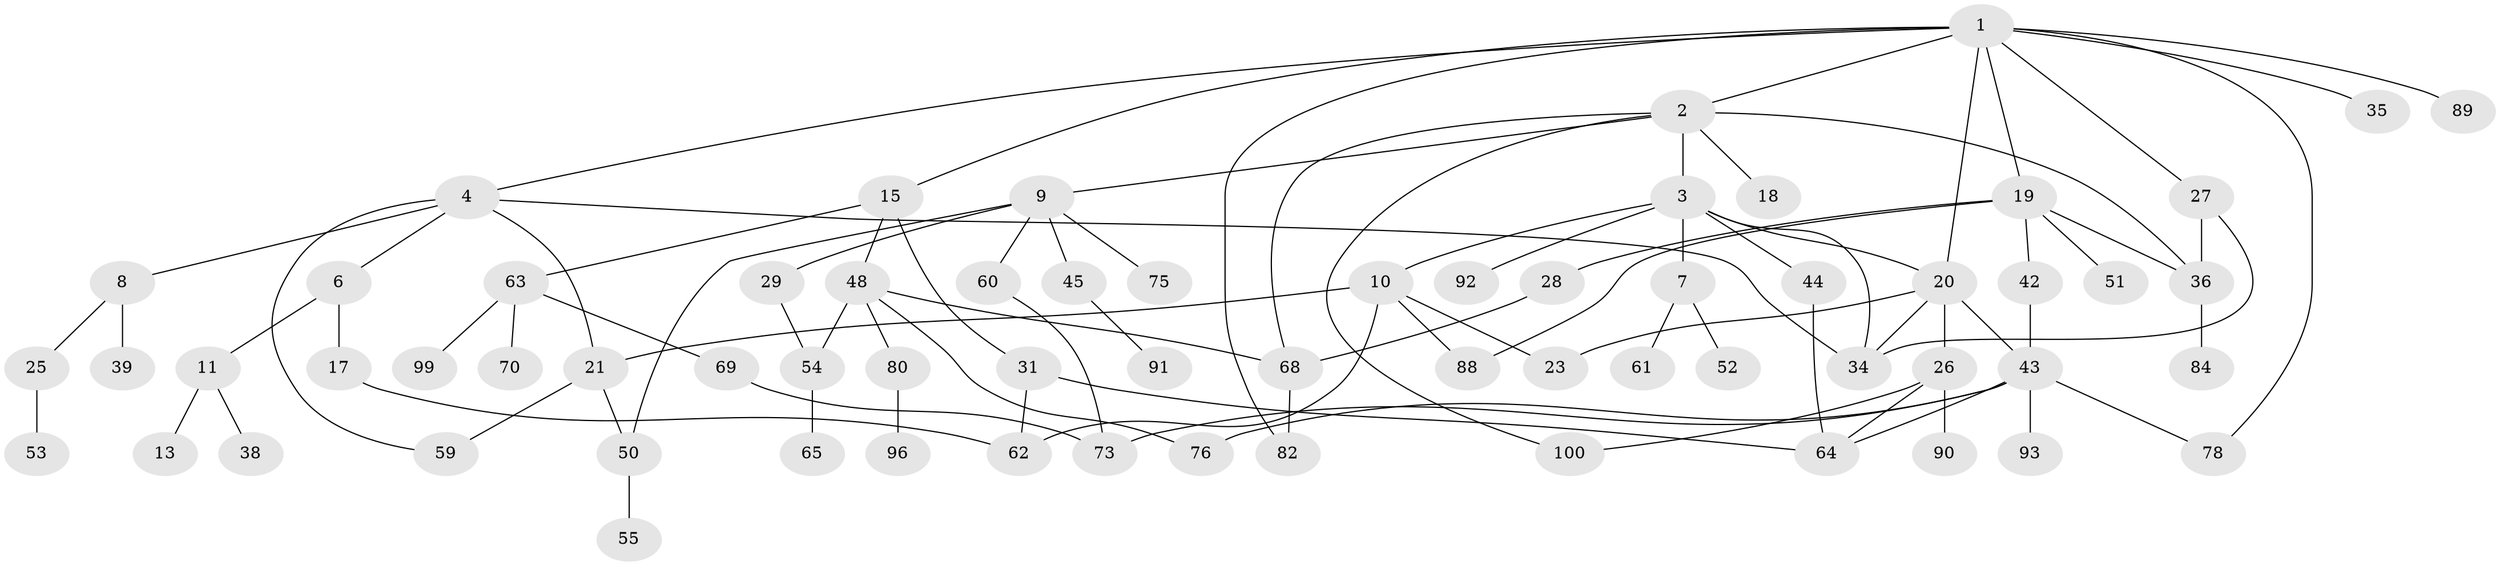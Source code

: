 // original degree distribution, {11: 0.01, 7: 0.02, 6: 0.02, 2: 0.33, 3: 0.17, 4: 0.13, 1: 0.29, 5: 0.03}
// Generated by graph-tools (version 1.1) at 2025/38/02/21/25 10:38:52]
// undirected, 66 vertices, 91 edges
graph export_dot {
graph [start="1"]
  node [color=gray90,style=filled];
  1 [super="+56"];
  2 [super="+71"];
  3 [super="+5"];
  4 [super="+83"];
  6;
  7 [super="+47"];
  8 [super="+37"];
  9 [super="+24"];
  10 [super="+14"];
  11 [super="+12"];
  13;
  15 [super="+16"];
  17 [super="+22"];
  18 [super="+40"];
  19 [super="+81"];
  20 [super="+86"];
  21 [super="+46"];
  23 [super="+49"];
  25 [super="+33"];
  26 [super="+30"];
  27 [super="+32"];
  28;
  29;
  31 [super="+41"];
  34 [super="+77"];
  35;
  36 [super="+87"];
  38;
  39 [super="+58"];
  42 [super="+57"];
  43 [super="+72"];
  44;
  45;
  48;
  50 [super="+85"];
  51;
  52;
  53 [super="+98"];
  54 [super="+66"];
  55;
  59;
  60;
  61;
  62;
  63 [super="+67"];
  64;
  65 [super="+95"];
  68 [super="+94"];
  69;
  70;
  73 [super="+74"];
  75;
  76 [super="+79"];
  78;
  80 [super="+97"];
  82;
  84;
  88;
  89;
  90;
  91;
  92;
  93;
  96;
  99;
  100;
  1 -- 2;
  1 -- 4;
  1 -- 15;
  1 -- 19;
  1 -- 20;
  1 -- 27;
  1 -- 35;
  1 -- 78;
  1 -- 82;
  1 -- 89;
  2 -- 3;
  2 -- 9;
  2 -- 18;
  2 -- 36;
  2 -- 100;
  2 -- 68;
  3 -- 10;
  3 -- 44;
  3 -- 92;
  3 -- 20;
  3 -- 34;
  3 -- 7;
  4 -- 6;
  4 -- 8;
  4 -- 59;
  4 -- 34;
  4 -- 21;
  6 -- 11;
  6 -- 17;
  7 -- 52;
  7 -- 61;
  8 -- 25;
  8 -- 39;
  9 -- 29;
  9 -- 50;
  9 -- 75;
  9 -- 60;
  9 -- 45;
  10 -- 21;
  10 -- 23;
  10 -- 88;
  10 -- 62;
  11 -- 13;
  11 -- 38;
  15 -- 48;
  15 -- 63;
  15 -- 31;
  17 -- 62;
  19 -- 28;
  19 -- 42;
  19 -- 51;
  19 -- 88;
  19 -- 36;
  20 -- 26;
  20 -- 43;
  20 -- 34;
  20 -- 23;
  21 -- 59;
  21 -- 50;
  25 -- 53;
  26 -- 64;
  26 -- 100;
  26 -- 90;
  27 -- 34;
  27 -- 36;
  28 -- 68;
  29 -- 54;
  31 -- 62;
  31 -- 64;
  36 -- 84;
  42 -- 43;
  43 -- 76;
  43 -- 93;
  43 -- 78;
  43 -- 64;
  43 -- 73;
  44 -- 64;
  45 -- 91;
  48 -- 80;
  48 -- 54;
  48 -- 68;
  48 -- 76;
  50 -- 55;
  54 -- 65;
  60 -- 73;
  63 -- 70;
  63 -- 99;
  63 -- 69;
  68 -- 82;
  69 -- 73;
  80 -- 96;
}
